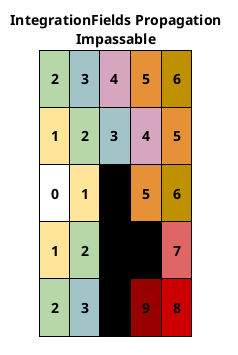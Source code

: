 @startuml int_field_prop_impassable

title
IntegrationFields Propagation
Impassable
|<#b6d7a8>\n   2   \n|<#a2c4c9>\n   3   \n|<#d5a6bd>\n   4   \n|<#e69138>\n   5   \n|<#bf9000>\n   6   \n|
|<#ffe599>\n   1   \n|<#b6d7a8>\n   2   \n|<#a2c4c9>\n   3   \n|<#d5a6bd>\n   4   \n|<#e69138>\n   5   \n|
|\n   0   \n|<#ffe599>\n   1   \n|<#000000>\n   X   \n|<#e69138>\n   5   \n|<#bf9000>\n   6   \n|
|<#ffe599>\n   1   \n|<#b6d7a8>\n   2   \n|<#000000>\n   X   \n|<#000000>\n   X   \n|<#e06666>\n   7   \n|
|<#b6d7a8>\n   2   \n|<#a2c4c9>\n   3   \n|<#000000>\n   X   \n|<#990000>\n   9   \n|<#cc0000>\n   8   \n|
end title
@enduml
